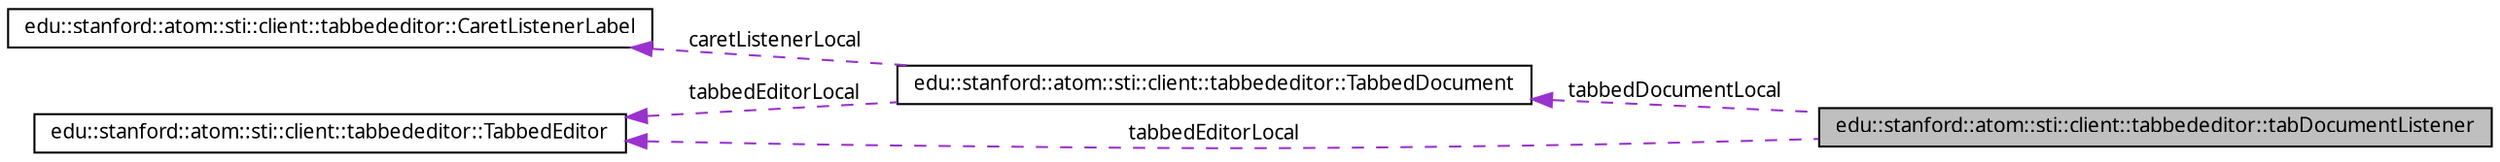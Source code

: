 digraph G
{
  edge [fontname="FreeSans.ttf",fontsize=10,labelfontname="FreeSans.ttf",labelfontsize=10];
  node [fontname="FreeSans.ttf",fontsize=10,shape=record];
  rankdir=LR;
  Node1 [label="edu::stanford::atom::sti::client::tabbededitor::tabDocumentListener",height=0.2,width=0.4,color="black", fillcolor="grey75", style="filled" fontcolor="black"];
  Node2 -> Node1 [dir=back,color="darkorchid3",fontsize=10,style="dashed",label="tabbedDocumentLocal",fontname="FreeSans.ttf"];
  Node2 [label="edu::stanford::atom::sti::client::tabbededitor::TabbedDocument",height=0.2,width=0.4,color="black", fillcolor="white", style="filled",URL="$classedu_1_1stanford_1_1atom_1_1sti_1_1client_1_1tabbededitor_1_1TabbedDocument.html"];
  Node3 -> Node2 [dir=back,color="darkorchid3",fontsize=10,style="dashed",label="caretListenerLocal",fontname="FreeSans.ttf"];
  Node3 [label="edu::stanford::atom::sti::client::tabbededitor::CaretListenerLabel",height=0.2,width=0.4,color="black", fillcolor="white", style="filled",URL="$classedu_1_1stanford_1_1atom_1_1sti_1_1client_1_1tabbededitor_1_1CaretListenerLabel.html"];
  Node4 -> Node2 [dir=back,color="darkorchid3",fontsize=10,style="dashed",label="tabbedEditorLocal",fontname="FreeSans.ttf"];
  Node4 [label="edu::stanford::atom::sti::client::tabbededitor::TabbedEditor",height=0.2,width=0.4,color="black", fillcolor="white", style="filled",URL="$classedu_1_1stanford_1_1atom_1_1sti_1_1client_1_1tabbededitor_1_1TabbedEditor.html"];
  Node4 -> Node1 [dir=back,color="darkorchid3",fontsize=10,style="dashed",label="tabbedEditorLocal",fontname="FreeSans.ttf"];
}
